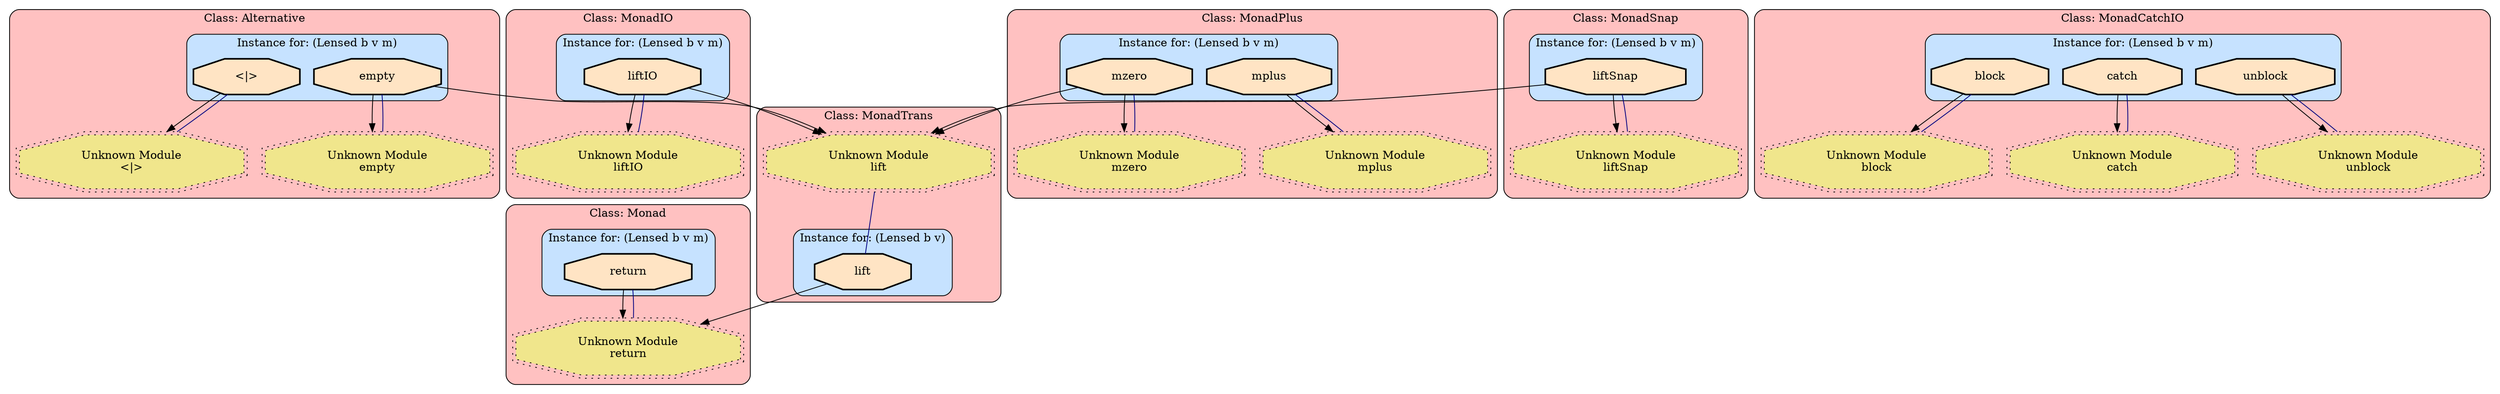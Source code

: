 digraph "Core of Snap.Snaplet.Internal.Lensed" {
    node [margin="0.4,0.1"
         ,style=filled];
    subgraph cluster_Class_Alternative {
        graph [label="Class: Alternative"
              ,style="filled,rounded"
              ,fillcolor=rosybrown1];
        subgraph cluster_Class_Alternative_Data_Lensedbvm {
            graph [label="Instance for: (Lensed b v m)"
                  ,style="filled,rounded"
                  ,fillcolor=slategray1];
            2 [label="<|>"
              ,shape=octagon
              ,fillcolor=bisque
              ,style="filled,bold"];
            9 [label=empty
              ,shape=octagon
              ,fillcolor=bisque
              ,style="filled,bold"];
        }
        32 [label="Unknown Module\n<|>"
           ,shape=doubleoctagon
           ,fillcolor=khaki
           ,style="filled,dotted"];
        37 [label="Unknown Module\nempty"
           ,shape=doubleoctagon
           ,fillcolor=khaki
           ,style="filled,dotted"];
    }
    subgraph cluster_Class_Monad {
        graph [label="Class: Monad"
              ,style="filled,rounded"
              ,fillcolor=rosybrown1];
        subgraph cluster_Class_Monad_Data_Lensedbvm {
            graph [label="Instance for: (Lensed b v m)"
                  ,style="filled,rounded"
                  ,fillcolor=slategray1];
            25 [label=return
               ,shape=octagon
               ,fillcolor=bisque
               ,style="filled,bold"];
        }
        48 [label="Unknown Module\nreturn"
           ,shape=doubleoctagon
           ,fillcolor=khaki
           ,style="filled,dotted"];
    }
    subgraph cluster_Class_MonadCatchIO {
        graph [label="Class: MonadCatchIO"
              ,style="filled,rounded"
              ,fillcolor=rosybrown1];
        subgraph cluster_Class_MonadCatchIO_Data_Lensedbvm {
            graph [label="Instance for: (Lensed b v m)"
                  ,style="filled,rounded"
                  ,fillcolor=slategray1];
            6 [label=block
              ,shape=octagon
              ,fillcolor=bisque
              ,style="filled,bold"];
            7 [label=catch
              ,shape=octagon
              ,fillcolor=bisque
              ,style="filled,bold"];
            27 [label=unblock
               ,shape=octagon
               ,fillcolor=bisque
               ,style="filled,bold"];
        }
        35 [label="Unknown Module\nblock"
           ,shape=doubleoctagon
           ,fillcolor=khaki
           ,style="filled,dotted"];
        36 [label="Unknown Module\ncatch"
           ,shape=doubleoctagon
           ,fillcolor=khaki
           ,style="filled,dotted"];
        49 [label="Unknown Module\nunblock"
           ,shape=doubleoctagon
           ,fillcolor=khaki
           ,style="filled,dotted"];
    }
    subgraph cluster_Class_MonadIO {
        graph [label="Class: MonadIO"
              ,style="filled,rounded"
              ,fillcolor=rosybrown1];
        subgraph cluster_Class_MonadIO_Data_Lensedbvm {
            graph [label="Instance for: (Lensed b v m)"
                  ,style="filled,rounded"
                  ,fillcolor=slategray1];
            17 [label=liftIO
               ,shape=octagon
               ,fillcolor=bisque
               ,style="filled,bold"];
        }
        41 [label="Unknown Module\nliftIO"
           ,shape=doubleoctagon
           ,fillcolor=khaki
           ,style="filled,dotted"];
    }
    subgraph cluster_Class_MonadPlus {
        graph [label="Class: MonadPlus"
              ,style="filled,rounded"
              ,fillcolor=rosybrown1];
        subgraph cluster_Class_MonadPlus_Data_Lensedbvm {
            graph [label="Instance for: (Lensed b v m)"
                  ,style="filled,rounded"
                  ,fillcolor=slategray1];
            21 [label=mplus
               ,shape=octagon
               ,fillcolor=bisque
               ,style="filled,bold"];
            22 [label=mzero
               ,shape=octagon
               ,fillcolor=bisque
               ,style="filled,bold"];
        }
        44 [label="Unknown Module\nmplus"
           ,shape=doubleoctagon
           ,fillcolor=khaki
           ,style="filled,dotted"];
        45 [label="Unknown Module\nmzero"
           ,shape=doubleoctagon
           ,fillcolor=khaki
           ,style="filled,dotted"];
    }
    subgraph cluster_Class_MonadSnap {
        graph [label="Class: MonadSnap"
              ,style="filled,rounded"
              ,fillcolor=rosybrown1];
        subgraph cluster_Class_MonadSnap_Data_Lensedbvm {
            graph [label="Instance for: (Lensed b v m)"
                  ,style="filled,rounded"
                  ,fillcolor=slategray1];
            18 [label=liftSnap
               ,shape=octagon
               ,fillcolor=bisque
               ,style="filled,bold"];
        }
        42 [label="Unknown Module\nliftSnap"
           ,shape=doubleoctagon
           ,fillcolor=khaki
           ,style="filled,dotted"];
    }
    subgraph cluster_Class_MonadTrans {
        graph [label="Class: MonadTrans"
              ,style="filled,rounded"
              ,fillcolor=rosybrown1];
        subgraph cluster_Class_MonadTrans_Data_Lensedbv {
            graph [label="Instance for: (Lensed b v)"
                  ,style="filled,rounded"
                  ,fillcolor=slategray1];
            16 [label=lift
               ,shape=octagon
               ,fillcolor=bisque
               ,style="filled,bold"];
        }
        40 [label="Unknown Module\nlift"
           ,shape=doubleoctagon
           ,fillcolor=khaki
           ,style="filled,dotted"];
    }
    2 -> 32 [penwidth=1
            ,color=black];
    6 -> 35 [penwidth=1
            ,color=black];
    7 -> 36 [penwidth=1
            ,color=black];
    9 -> 37 [penwidth=1
            ,color=black];
    9 -> 40 [penwidth=1
            ,color=black];
    16 -> 48 [penwidth=1
             ,color=black];
    17 -> 40 [penwidth=1
             ,color=black];
    17 -> 41 [penwidth=1
             ,color=black];
    18 -> 40 [penwidth=1
             ,color=black];
    18 -> 42 [penwidth=1
             ,color=black];
    21 -> 44 [penwidth=1
             ,color=black];
    22 -> 40 [penwidth=1
             ,color=black];
    22 -> 45 [penwidth=1
             ,color=black];
    25 -> 48 [penwidth=1
             ,color=black];
    27 -> 49 [penwidth=1
             ,color=black];
    32 -> 2 [penwidth=1
            ,color=navy
            ,dir=none];
    35 -> 6 [penwidth=1
            ,color=navy
            ,dir=none];
    36 -> 7 [penwidth=1
            ,color=navy
            ,dir=none];
    37 -> 9 [penwidth=1
            ,color=navy
            ,dir=none];
    40 -> 16 [penwidth=1
             ,color=navy
             ,dir=none];
    41 -> 17 [penwidth=1
             ,color=navy
             ,dir=none];
    42 -> 18 [penwidth=1
             ,color=navy
             ,dir=none];
    44 -> 21 [penwidth=1
             ,color=navy
             ,dir=none];
    45 -> 22 [penwidth=1
             ,color=navy
             ,dir=none];
    48 -> 25 [penwidth=1
             ,color=navy
             ,dir=none];
    49 -> 27 [penwidth=1
             ,color=navy
             ,dir=none];
}
